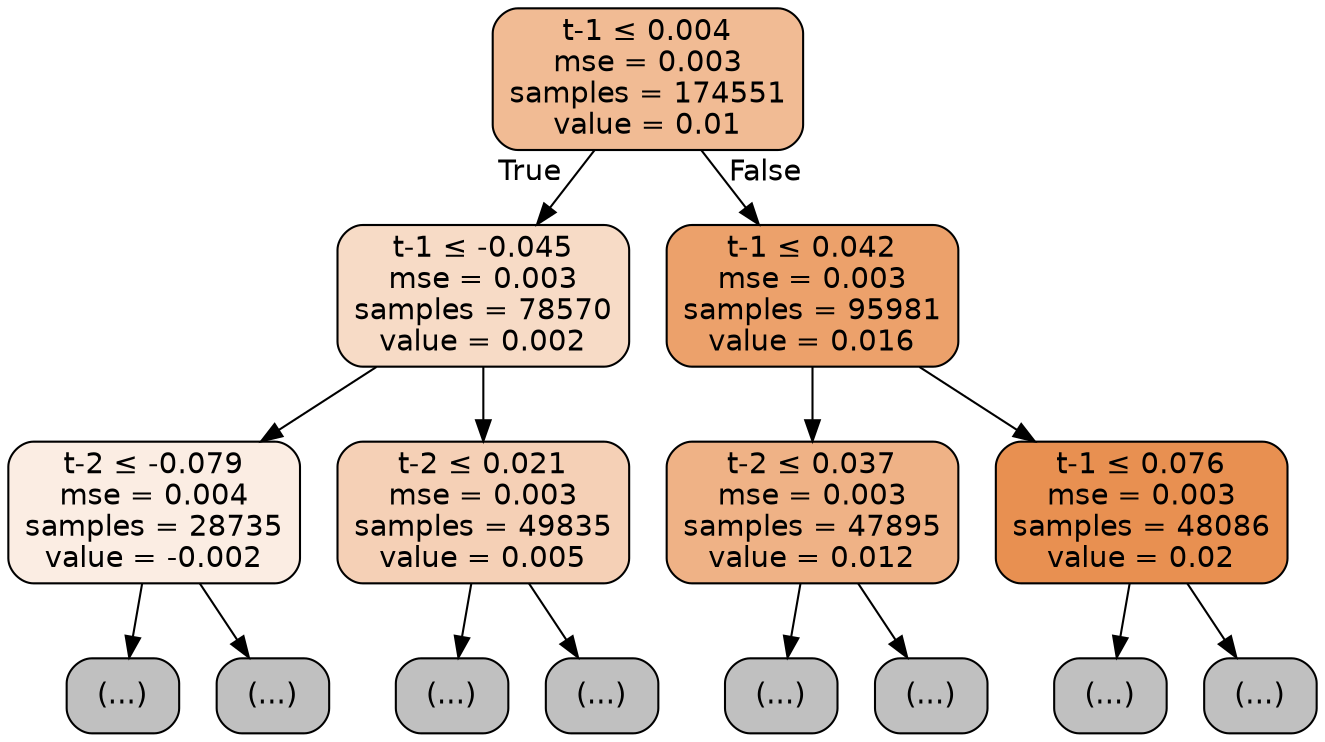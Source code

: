 digraph Tree {
node [shape=box, style="filled, rounded", color="black", fontname=helvetica] ;
edge [fontname=helvetica] ;
0 [label=<t-1 &le; 0.004<br/>mse = 0.003<br/>samples = 174551<br/>value = 0.01>, fillcolor="#e5813989"] ;
1 [label=<t-1 &le; -0.045<br/>mse = 0.003<br/>samples = 78570<br/>value = 0.002>, fillcolor="#e5813949"] ;
0 -> 1 [labeldistance=2.5, labelangle=45, headlabel="True"] ;
2 [label=<t-2 &le; -0.079<br/>mse = 0.004<br/>samples = 28735<br/>value = -0.002>, fillcolor="#e5813923"] ;
1 -> 2 ;
3 [label="(...)", fillcolor="#C0C0C0"] ;
2 -> 3 ;
6 [label="(...)", fillcolor="#C0C0C0"] ;
2 -> 6 ;
9 [label=<t-2 &le; 0.021<br/>mse = 0.003<br/>samples = 49835<br/>value = 0.005>, fillcolor="#e581395e"] ;
1 -> 9 ;
10 [label="(...)", fillcolor="#C0C0C0"] ;
9 -> 10 ;
13 [label="(...)", fillcolor="#C0C0C0"] ;
9 -> 13 ;
16 [label=<t-1 &le; 0.042<br/>mse = 0.003<br/>samples = 95981<br/>value = 0.016>, fillcolor="#e58139be"] ;
0 -> 16 [labeldistance=2.5, labelangle=-45, headlabel="False"] ;
17 [label=<t-2 &le; 0.037<br/>mse = 0.003<br/>samples = 47895<br/>value = 0.012>, fillcolor="#e581399c"] ;
16 -> 17 ;
18 [label="(...)", fillcolor="#C0C0C0"] ;
17 -> 18 ;
21 [label="(...)", fillcolor="#C0C0C0"] ;
17 -> 21 ;
24 [label=<t-1 &le; 0.076<br/>mse = 0.003<br/>samples = 48086<br/>value = 0.02>, fillcolor="#e58139e0"] ;
16 -> 24 ;
25 [label="(...)", fillcolor="#C0C0C0"] ;
24 -> 25 ;
28 [label="(...)", fillcolor="#C0C0C0"] ;
24 -> 28 ;
}